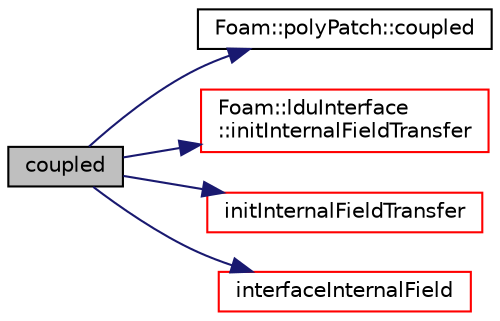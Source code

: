 digraph "coupled"
{
  bgcolor="transparent";
  edge [fontname="Helvetica",fontsize="10",labelfontname="Helvetica",labelfontsize="10"];
  node [fontname="Helvetica",fontsize="10",shape=record];
  rankdir="LR";
  Node1 [label="coupled",height=0.2,width=0.4,color="black", fillcolor="grey75", style="filled", fontcolor="black"];
  Node1 -> Node2 [color="midnightblue",fontsize="10",style="solid",fontname="Helvetica"];
  Node2 [label="Foam::polyPatch::coupled",height=0.2,width=0.4,color="black",URL="$a01935.html#acffd678e538fc569f301aacdb4f019b7",tooltip="Return true if this patch is geometrically coupled (i.e. faces and. "];
  Node1 -> Node3 [color="midnightblue",fontsize="10",style="solid",fontname="Helvetica"];
  Node3 [label="Foam::lduInterface\l::initInternalFieldTransfer",height=0.2,width=0.4,color="red",URL="$a01278.html#a07b6c32ae22f4a397dc8865bb37db3fc",tooltip="Initialise transfer of internal field adjacent to the interface. "];
  Node1 -> Node4 [color="midnightblue",fontsize="10",style="solid",fontname="Helvetica"];
  Node4 [label="initInternalFieldTransfer",height=0.2,width=0.4,color="red",URL="$a02128.html#a0d234b9527158467eaa694e93015346e",tooltip="Initialise neighbour field transfer. "];
  Node1 -> Node5 [color="midnightblue",fontsize="10",style="solid",fontname="Helvetica"];
  Node5 [label="interfaceInternalField",height=0.2,width=0.4,color="red",URL="$a02128.html#a346641bf2f8bed76917a8ae4fff65384",tooltip="Return the values of the given internal data adjacent to. "];
}
